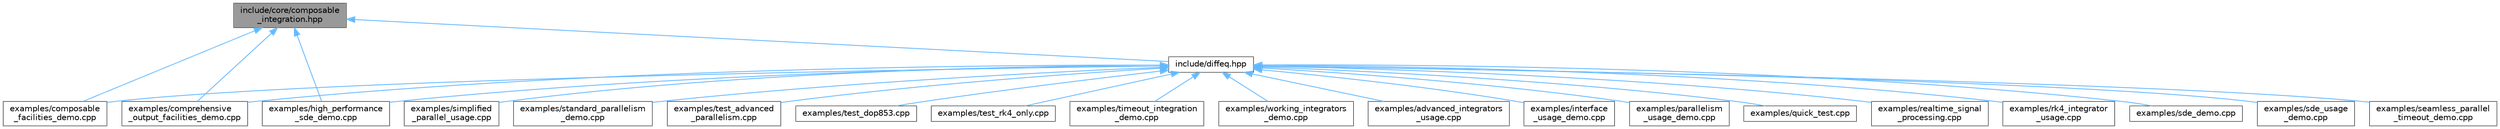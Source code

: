 digraph "include/core/composable_integration.hpp"
{
 // LATEX_PDF_SIZE
  bgcolor="transparent";
  edge [fontname=Helvetica,fontsize=10,labelfontname=Helvetica,labelfontsize=10];
  node [fontname=Helvetica,fontsize=10,shape=box,height=0.2,width=0.4];
  Node1 [id="Node000001",label="include/core/composable\l_integration.hpp",height=0.2,width=0.4,color="gray40", fillcolor="grey60", style="filled", fontcolor="black",tooltip="Composable integration architecture using decorator pattern."];
  Node1 -> Node2 [id="edge1_Node000001_Node000002",dir="back",color="steelblue1",style="solid",tooltip=" "];
  Node2 [id="Node000002",label="examples/composable\l_facilities_demo.cpp",height=0.2,width=0.4,color="grey40", fillcolor="white", style="filled",URL="$composable__facilities__demo_8cpp.html",tooltip="Demonstration of composable, decoupled facilities."];
  Node1 -> Node3 [id="edge2_Node000001_Node000003",dir="back",color="steelblue1",style="solid",tooltip=" "];
  Node3 [id="Node000003",label="examples/comprehensive\l_output_facilities_demo.cpp",height=0.2,width=0.4,color="grey40", fillcolor="white", style="filled",URL="$comprehensive__output__facilities__demo_8cpp.html",tooltip="Comprehensive demonstration of enhanced output facilities."];
  Node1 -> Node4 [id="edge3_Node000001_Node000004",dir="back",color="steelblue1",style="solid",tooltip=" "];
  Node4 [id="Node000004",label="examples/high_performance\l_sde_demo.cpp",height=0.2,width=0.4,color="grey40", fillcolor="white", style="filled",URL="$high__performance__sde__demo_8cpp.html",tooltip="High-performance SDE synchronization demonstration."];
  Node1 -> Node5 [id="edge4_Node000001_Node000005",dir="back",color="steelblue1",style="solid",tooltip=" "];
  Node5 [id="Node000005",label="include/diffeq.hpp",height=0.2,width=0.4,color="grey40", fillcolor="white", style="filled",URL="$diffeq_8hpp.html",tooltip="Modern C++ ODE Integration Library with Real-time Signal Processing."];
  Node5 -> Node6 [id="edge5_Node000005_Node000006",dir="back",color="steelblue1",style="solid",tooltip=" "];
  Node6 [id="Node000006",label="examples/advanced_integrators\l_usage.cpp",height=0.2,width=0.4,color="grey40", fillcolor="white", style="filled",URL="$advanced__integrators__usage_8cpp_source.html",tooltip=" "];
  Node5 -> Node2 [id="edge6_Node000005_Node000002",dir="back",color="steelblue1",style="solid",tooltip=" "];
  Node5 -> Node3 [id="edge7_Node000005_Node000003",dir="back",color="steelblue1",style="solid",tooltip=" "];
  Node5 -> Node4 [id="edge8_Node000005_Node000004",dir="back",color="steelblue1",style="solid",tooltip=" "];
  Node5 -> Node7 [id="edge9_Node000005_Node000007",dir="back",color="steelblue1",style="solid",tooltip=" "];
  Node7 [id="Node000007",label="examples/interface\l_usage_demo.cpp",height=0.2,width=0.4,color="grey40", fillcolor="white", style="filled",URL="$interface__usage__demo_8cpp_source.html",tooltip=" "];
  Node5 -> Node8 [id="edge10_Node000005_Node000008",dir="back",color="steelblue1",style="solid",tooltip=" "];
  Node8 [id="Node000008",label="examples/parallelism\l_usage_demo.cpp",height=0.2,width=0.4,color="grey40", fillcolor="white", style="filled",URL="$parallelism__usage__demo_8cpp_source.html",tooltip=" "];
  Node5 -> Node9 [id="edge11_Node000005_Node000009",dir="back",color="steelblue1",style="solid",tooltip=" "];
  Node9 [id="Node000009",label="examples/quick_test.cpp",height=0.2,width=0.4,color="grey40", fillcolor="white", style="filled",URL="$quick__test_8cpp_source.html",tooltip=" "];
  Node5 -> Node10 [id="edge12_Node000005_Node000010",dir="back",color="steelblue1",style="solid",tooltip=" "];
  Node10 [id="Node000010",label="examples/realtime_signal\l_processing.cpp",height=0.2,width=0.4,color="grey40", fillcolor="white", style="filled",URL="$realtime__signal__processing_8cpp_source.html",tooltip=" "];
  Node5 -> Node11 [id="edge13_Node000005_Node000011",dir="back",color="steelblue1",style="solid",tooltip=" "];
  Node11 [id="Node000011",label="examples/rk4_integrator\l_usage.cpp",height=0.2,width=0.4,color="grey40", fillcolor="white", style="filled",URL="$rk4__integrator__usage_8cpp_source.html",tooltip=" "];
  Node5 -> Node12 [id="edge14_Node000005_Node000012",dir="back",color="steelblue1",style="solid",tooltip=" "];
  Node12 [id="Node000012",label="examples/sde_demo.cpp",height=0.2,width=0.4,color="grey40", fillcolor="white", style="filled",URL="$sde__demo_8cpp_source.html",tooltip=" "];
  Node5 -> Node13 [id="edge15_Node000005_Node000013",dir="back",color="steelblue1",style="solid",tooltip=" "];
  Node13 [id="Node000013",label="examples/sde_usage\l_demo.cpp",height=0.2,width=0.4,color="grey40", fillcolor="white", style="filled",URL="$sde__usage__demo_8cpp_source.html",tooltip=" "];
  Node5 -> Node14 [id="edge16_Node000005_Node000014",dir="back",color="steelblue1",style="solid",tooltip=" "];
  Node14 [id="Node000014",label="examples/seamless_parallel\l_timeout_demo.cpp",height=0.2,width=0.4,color="grey40", fillcolor="white", style="filled",URL="$seamless__parallel__timeout__demo_8cpp.html",tooltip="Demonstration of seamless timeout + async + parallel integration."];
  Node5 -> Node15 [id="edge17_Node000005_Node000015",dir="back",color="steelblue1",style="solid",tooltip=" "];
  Node15 [id="Node000015",label="examples/simplified\l_parallel_usage.cpp",height=0.2,width=0.4,color="grey40", fillcolor="white", style="filled",URL="$simplified__parallel__usage_8cpp_source.html",tooltip=" "];
  Node5 -> Node16 [id="edge18_Node000005_Node000016",dir="back",color="steelblue1",style="solid",tooltip=" "];
  Node16 [id="Node000016",label="examples/standard_parallelism\l_demo.cpp",height=0.2,width=0.4,color="grey40", fillcolor="white", style="filled",URL="$standard__parallelism__demo_8cpp_source.html",tooltip=" "];
  Node5 -> Node17 [id="edge19_Node000005_Node000017",dir="back",color="steelblue1",style="solid",tooltip=" "];
  Node17 [id="Node000017",label="examples/test_advanced\l_parallelism.cpp",height=0.2,width=0.4,color="grey40", fillcolor="white", style="filled",URL="$test__advanced__parallelism_8cpp_source.html",tooltip=" "];
  Node5 -> Node18 [id="edge20_Node000005_Node000018",dir="back",color="steelblue1",style="solid",tooltip=" "];
  Node18 [id="Node000018",label="examples/test_dop853.cpp",height=0.2,width=0.4,color="grey40", fillcolor="white", style="filled",URL="$test__dop853_8cpp_source.html",tooltip=" "];
  Node5 -> Node19 [id="edge21_Node000005_Node000019",dir="back",color="steelblue1",style="solid",tooltip=" "];
  Node19 [id="Node000019",label="examples/test_rk4_only.cpp",height=0.2,width=0.4,color="grey40", fillcolor="white", style="filled",URL="$test__rk4__only_8cpp_source.html",tooltip=" "];
  Node5 -> Node20 [id="edge22_Node000005_Node000020",dir="back",color="steelblue1",style="solid",tooltip=" "];
  Node20 [id="Node000020",label="examples/timeout_integration\l_demo.cpp",height=0.2,width=0.4,color="grey40", fillcolor="white", style="filled",URL="$timeout__integration__demo_8cpp.html",tooltip="Demonstration of timeout-protected integration in the diffeq library."];
  Node5 -> Node21 [id="edge23_Node000005_Node000021",dir="back",color="steelblue1",style="solid",tooltip=" "];
  Node21 [id="Node000021",label="examples/working_integrators\l_demo.cpp",height=0.2,width=0.4,color="grey40", fillcolor="white", style="filled",URL="$working__integrators__demo_8cpp_source.html",tooltip=" "];
}
